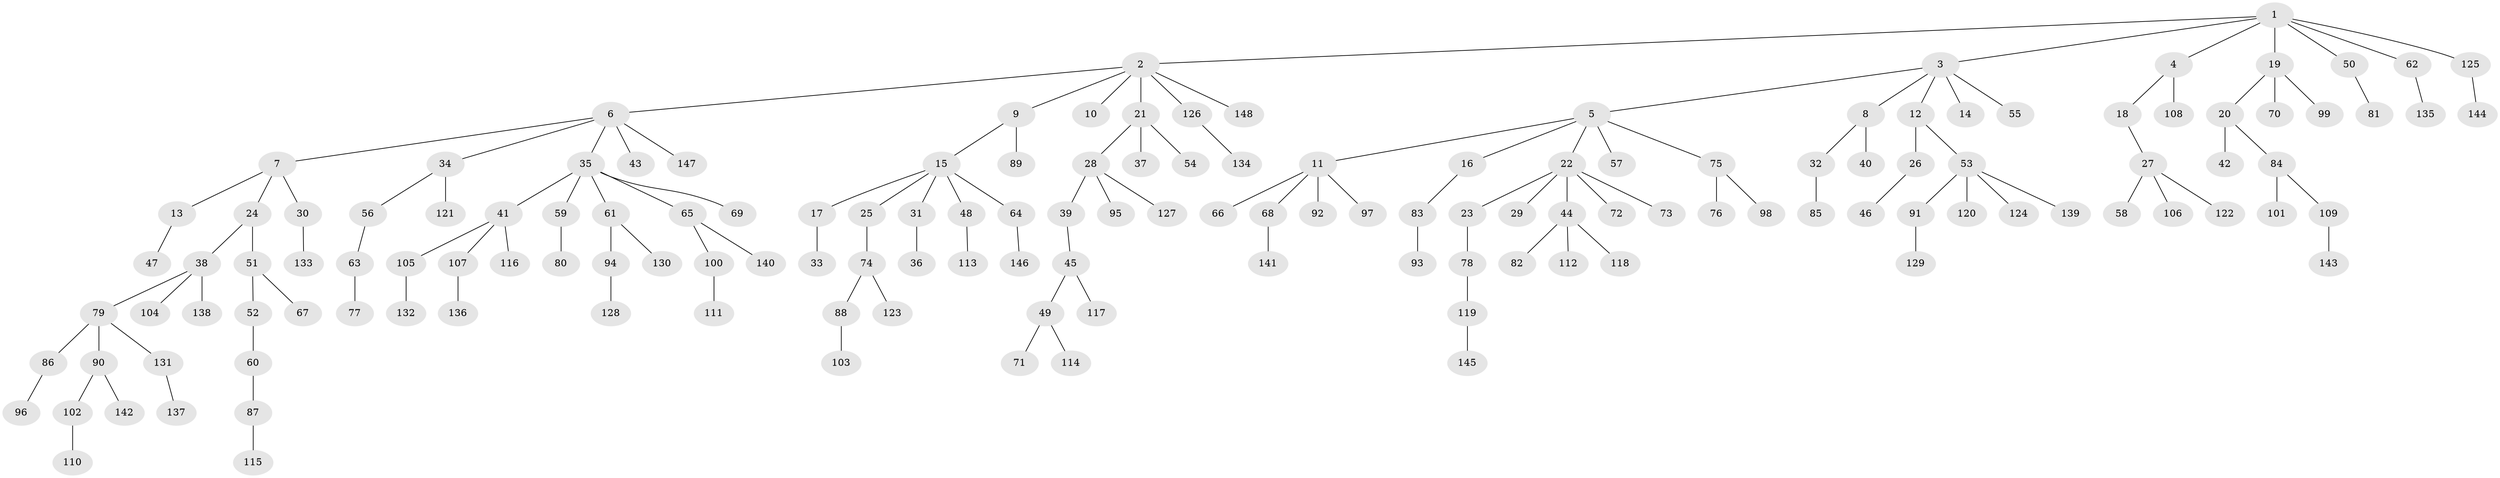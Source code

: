 // Generated by graph-tools (version 1.1) at 2025/53/03/09/25 04:53:52]
// undirected, 148 vertices, 147 edges
graph export_dot {
graph [start="1"]
  node [color=gray90,style=filled];
  1;
  2;
  3;
  4;
  5;
  6;
  7;
  8;
  9;
  10;
  11;
  12;
  13;
  14;
  15;
  16;
  17;
  18;
  19;
  20;
  21;
  22;
  23;
  24;
  25;
  26;
  27;
  28;
  29;
  30;
  31;
  32;
  33;
  34;
  35;
  36;
  37;
  38;
  39;
  40;
  41;
  42;
  43;
  44;
  45;
  46;
  47;
  48;
  49;
  50;
  51;
  52;
  53;
  54;
  55;
  56;
  57;
  58;
  59;
  60;
  61;
  62;
  63;
  64;
  65;
  66;
  67;
  68;
  69;
  70;
  71;
  72;
  73;
  74;
  75;
  76;
  77;
  78;
  79;
  80;
  81;
  82;
  83;
  84;
  85;
  86;
  87;
  88;
  89;
  90;
  91;
  92;
  93;
  94;
  95;
  96;
  97;
  98;
  99;
  100;
  101;
  102;
  103;
  104;
  105;
  106;
  107;
  108;
  109;
  110;
  111;
  112;
  113;
  114;
  115;
  116;
  117;
  118;
  119;
  120;
  121;
  122;
  123;
  124;
  125;
  126;
  127;
  128;
  129;
  130;
  131;
  132;
  133;
  134;
  135;
  136;
  137;
  138;
  139;
  140;
  141;
  142;
  143;
  144;
  145;
  146;
  147;
  148;
  1 -- 2;
  1 -- 3;
  1 -- 4;
  1 -- 19;
  1 -- 50;
  1 -- 62;
  1 -- 125;
  2 -- 6;
  2 -- 9;
  2 -- 10;
  2 -- 21;
  2 -- 126;
  2 -- 148;
  3 -- 5;
  3 -- 8;
  3 -- 12;
  3 -- 14;
  3 -- 55;
  4 -- 18;
  4 -- 108;
  5 -- 11;
  5 -- 16;
  5 -- 22;
  5 -- 57;
  5 -- 75;
  6 -- 7;
  6 -- 34;
  6 -- 35;
  6 -- 43;
  6 -- 147;
  7 -- 13;
  7 -- 24;
  7 -- 30;
  8 -- 32;
  8 -- 40;
  9 -- 15;
  9 -- 89;
  11 -- 66;
  11 -- 68;
  11 -- 92;
  11 -- 97;
  12 -- 26;
  12 -- 53;
  13 -- 47;
  15 -- 17;
  15 -- 25;
  15 -- 31;
  15 -- 48;
  15 -- 64;
  16 -- 83;
  17 -- 33;
  18 -- 27;
  19 -- 20;
  19 -- 70;
  19 -- 99;
  20 -- 42;
  20 -- 84;
  21 -- 28;
  21 -- 37;
  21 -- 54;
  22 -- 23;
  22 -- 29;
  22 -- 44;
  22 -- 72;
  22 -- 73;
  23 -- 78;
  24 -- 38;
  24 -- 51;
  25 -- 74;
  26 -- 46;
  27 -- 58;
  27 -- 106;
  27 -- 122;
  28 -- 39;
  28 -- 95;
  28 -- 127;
  30 -- 133;
  31 -- 36;
  32 -- 85;
  34 -- 56;
  34 -- 121;
  35 -- 41;
  35 -- 59;
  35 -- 61;
  35 -- 65;
  35 -- 69;
  38 -- 79;
  38 -- 104;
  38 -- 138;
  39 -- 45;
  41 -- 105;
  41 -- 107;
  41 -- 116;
  44 -- 82;
  44 -- 112;
  44 -- 118;
  45 -- 49;
  45 -- 117;
  48 -- 113;
  49 -- 71;
  49 -- 114;
  50 -- 81;
  51 -- 52;
  51 -- 67;
  52 -- 60;
  53 -- 91;
  53 -- 120;
  53 -- 124;
  53 -- 139;
  56 -- 63;
  59 -- 80;
  60 -- 87;
  61 -- 94;
  61 -- 130;
  62 -- 135;
  63 -- 77;
  64 -- 146;
  65 -- 100;
  65 -- 140;
  68 -- 141;
  74 -- 88;
  74 -- 123;
  75 -- 76;
  75 -- 98;
  78 -- 119;
  79 -- 86;
  79 -- 90;
  79 -- 131;
  83 -- 93;
  84 -- 101;
  84 -- 109;
  86 -- 96;
  87 -- 115;
  88 -- 103;
  90 -- 102;
  90 -- 142;
  91 -- 129;
  94 -- 128;
  100 -- 111;
  102 -- 110;
  105 -- 132;
  107 -- 136;
  109 -- 143;
  119 -- 145;
  125 -- 144;
  126 -- 134;
  131 -- 137;
}
